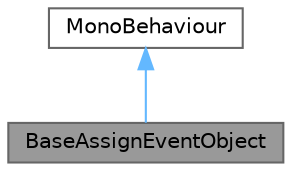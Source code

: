 digraph "BaseAssignEventObject"
{
 // LATEX_PDF_SIZE
  bgcolor="transparent";
  edge [fontname=Helvetica,fontsize=10,labelfontname=Helvetica,labelfontsize=10];
  node [fontname=Helvetica,fontsize=10,shape=box,height=0.2,width=0.4];
  Node1 [id="Node000001",label="BaseAssignEventObject",height=0.2,width=0.4,color="gray40", fillcolor="grey60", style="filled", fontcolor="black",tooltip="ImetaAIを用いてイベントオブジェクト群として管理するための外部アクセス前提イベントオブジェクトの基底クラス 接触時イベント(自動),接触終了時イベント(自動)、アクセス時イベント(外部呼び出し)"];
  Node2 -> Node1 [id="edge1_Node000001_Node000002",dir="back",color="steelblue1",style="solid",tooltip=" "];
  Node2 [id="Node000002",label="MonoBehaviour",height=0.2,width=0.4,color="gray40", fillcolor="white", style="filled",tooltip=" "];
}
